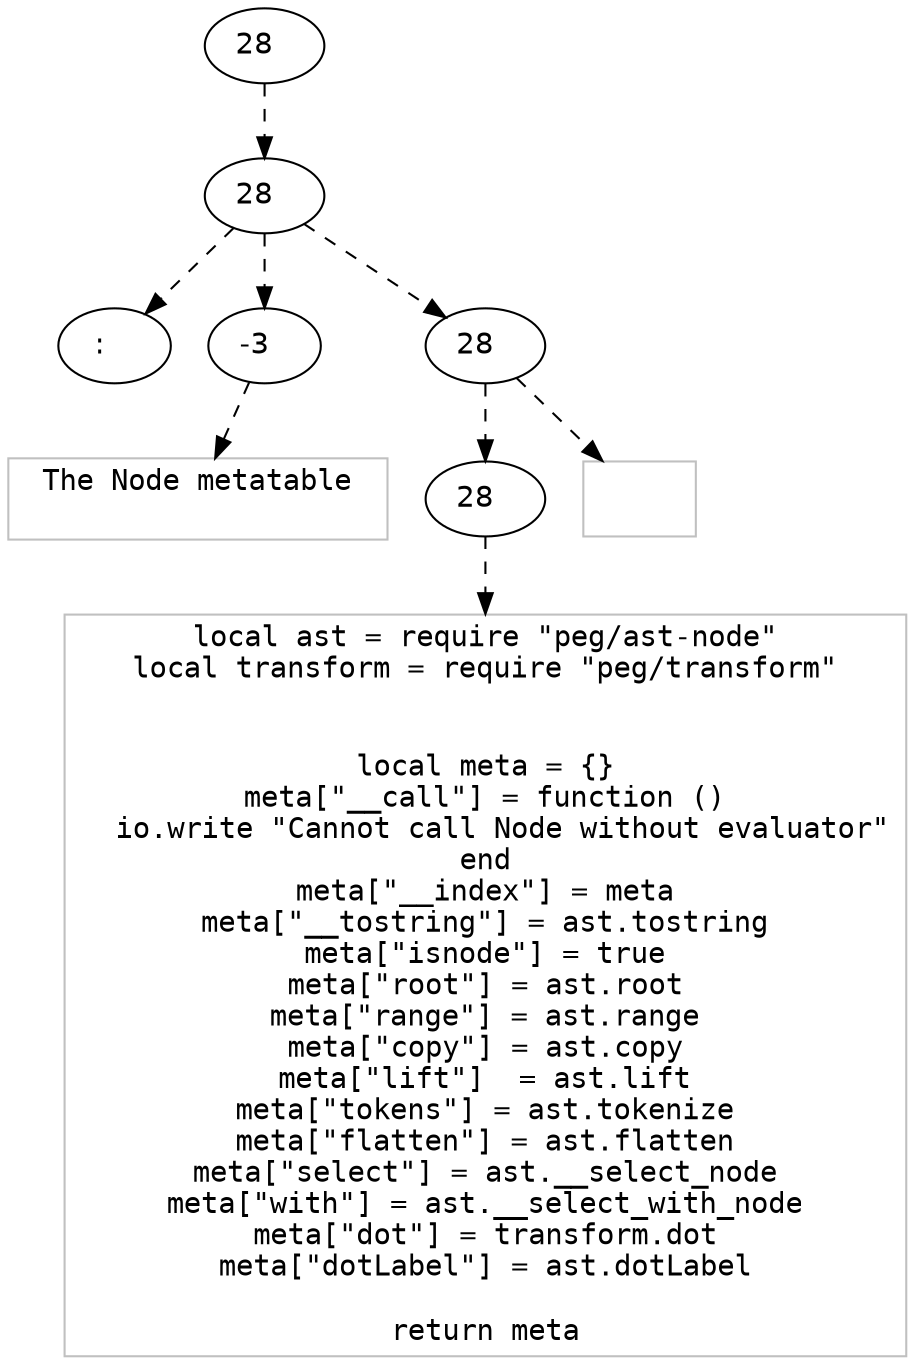 digraph hierarchy {

node [fontname=Helvetica]
edge [style=dashed]

doc_0 [label="28  "]

doc_0 -> { section_1}
{rank=same; section_1}

section_1 [label="28  "]

section_1 -> { header_2 block_3 block_4}
{rank=same; header_2 block_3 block_4}

header_2 [label=":   "]
block_3 [label="-3  "]
block_4 [label="28  "]


block_3 -> leaf_5
leaf_5  [color=Gray,shape=rectangle,fontname=Inconsolata,label=" The Node metatable 

"]block_4 -> { codeblock_6}
{rank=same; codeblock_6}

codeblock_6 [label="28  "]


codeblock_6 -> leaf_7
leaf_7  [color=Gray,shape=rectangle,fontname=Inconsolata,label="local ast = require \"peg/ast-node\"
local transform = require \"peg/transform\"


local meta = {}
meta[\"__call\"] = function ()
  io.write \"Cannot call Node without evaluator\"
end
meta[\"__index\"] = meta
meta[\"__tostring\"] = ast.tostring
meta[\"isnode\"] = true
meta[\"root\"] = ast.root
meta[\"range\"] = ast.range
meta[\"copy\"] = ast.copy
meta[\"lift\"]  = ast.lift
meta[\"tokens\"] = ast.tokenize
meta[\"flatten\"] = ast.flatten
meta[\"select\"] = ast.__select_node
meta[\"with\"] = ast.__select_with_node
meta[\"dot\"] = transform.dot
meta[\"dotLabel\"] = ast.dotLabel

return meta
"]
block_4 -> leaf_8
leaf_8  [color=Gray,shape=rectangle,fontname=Inconsolata,label="
"]
}
